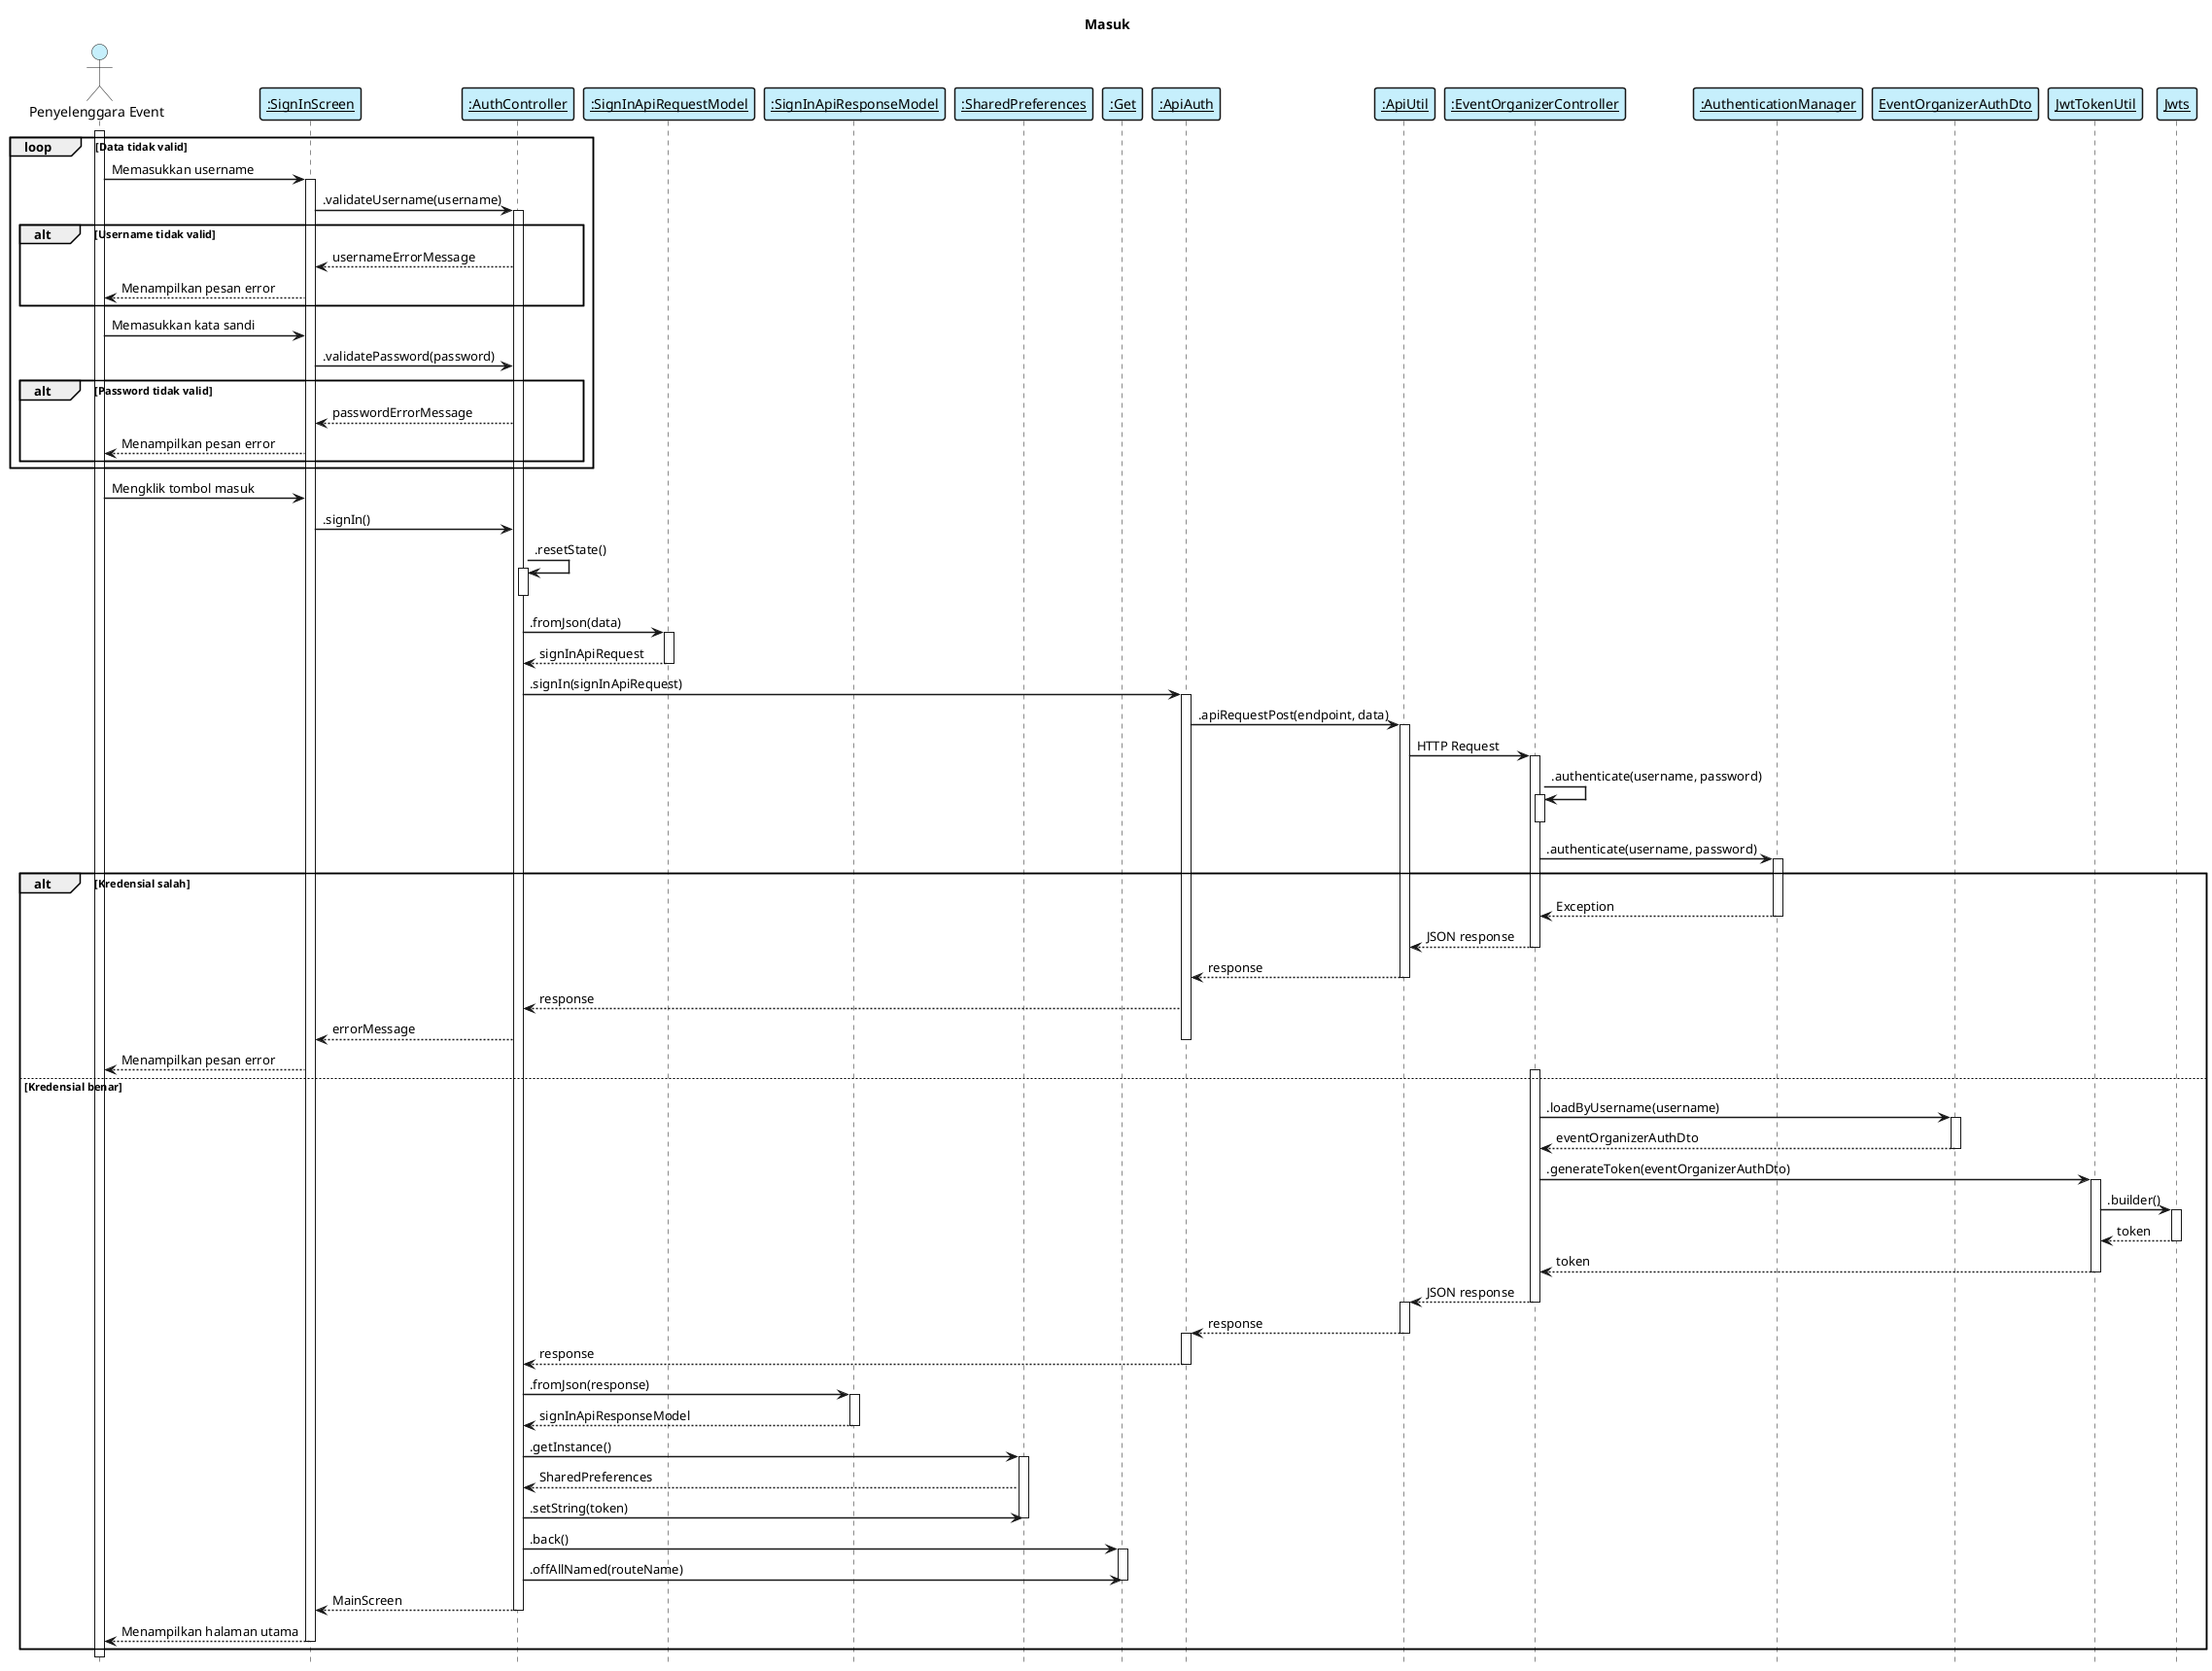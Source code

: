 @startuml masuk
    title "Masuk"
    hide footbox
    skinparam  shadowing false

    skinparam sequence {    
        ArrowThickness 1.5
        ActorFontName Century Gothic
        ActorBackgroundColor  #C6EFFC
        ArrowFontName Century Gothic
        ParticipantBorderThickness 1.5
        ParticipantBackgroundColor #C6EFFC
    }

    actor eo as "Penyelenggara Event"
    participant viewMasuk as "__:SignInScreen__"
    participant controllerMasuk as "__:AuthController__"
    participant modelMasukRequest as "__:SignInApiRequestModel__"
    participant modelMasukResponse as "__:SignInApiResponseModel__"
    participant libSharedPref as "__:SharedPreferences__"
    participant libGetx as "__:Get__"
    participant apiAuth as "__:ApiAuth__"
    participant apiUtil as "__:ApiUtil__"
    participant controllerUser as "__:EventOrganizerController__"
    participant authenticateManager as "__:AuthenticationManager__"
    participant eventAuthDto as "__EventOrganizerAuthDto__"
    participant jwtTokenUtil as "__JwtTokenUtil__"
    participant jjwt as "__Jwts__"

    loop Data tidak valid
        activate eo
        eo -> viewMasuk: Memasukkan username
        activate viewMasuk
        viewMasuk -> controllerMasuk: .validateUsername(username)
        activate controllerMasuk
        alt Username tidak valid
            controllerMasuk --> viewMasuk: usernameErrorMessage
            viewMasuk --> eo: Menampilkan pesan error
        end

        activate eo
        eo -> viewMasuk: Memasukkan kata sandi
        viewMasuk -> controllerMasuk: .validatePassword(password)
        alt Password tidak valid
            controllerMasuk --> viewMasuk: passwordErrorMessage
            viewMasuk --> eo: Menampilkan pesan error
        end
    end

    eo -> viewMasuk: Mengklik tombol masuk
    viewMasuk -> controllerMasuk: .signIn()
    controllerMasuk -> controllerMasuk: .resetState()
    activate controllerMasuk
    deactivate
    controllerMasuk -> modelMasukRequest: .fromJson(data)
    activate modelMasukRequest
    modelMasukRequest --> controllerMasuk: signInApiRequest
    deactivate
    controllerMasuk -> apiAuth: .signIn(signInApiRequest)
    activate apiAuth
    apiAuth -> apiUtil: .apiRequestPost(endpoint, data)
    activate apiUtil
    apiUtil -> controllerUser: HTTP Request
    activate controllerUser
    controllerUser -> controllerUser: .authenticate(username, password)
    activate controllerUser
    deactivate
    controllerUser -> authenticateManager: .authenticate(username, password)
    activate authenticateManager
    
    alt Kredensial salah
        authenticateManager --> controllerUser: Exception
        deactivate
        controllerUser --> apiUtil: JSON response
        deactivate
        apiUtil --> apiAuth: response
        deactivate
        apiAuth --> controllerMasuk: response
        controllerMasuk --> viewMasuk: errorMessage
        deactivate
        viewMasuk --> eo: Menampilkan pesan error
    else Kredensial benar
        activate controllerUser
        controllerUser -> eventAuthDto: .loadByUsername(username)
        activate eventAuthDto
        eventAuthDto --> controllerUser: eventOrganizerAuthDto
        deactivate
        controllerUser -> jwtTokenUtil: .generateToken(eventOrganizerAuthDto)
        activate jwtTokenUtil
        jwtTokenUtil -> jjwt: .builder()
        activate jjwt
        jjwt --> jwtTokenUtil: token
        deactivate
        jwtTokenUtil --> controllerUser: token
        deactivate
        controllerUser --> apiUtil: JSON response
        deactivate controllerUser
        activate apiUtil
        apiUtil --> apiAuth: response
        deactivate
        activate apiAuth
        apiAuth --> controllerMasuk: response
        deactivate
        controllerMasuk -> modelMasukResponse: .fromJson(response)
        activate modelMasukResponse
        modelMasukResponse --> controllerMasuk: signInApiResponseModel
        deactivate
        controllerMasuk -> libSharedPref: .getInstance()
        activate libSharedPref
        libSharedPref --> controllerMasuk: SharedPreferences
        controllerMasuk -> libSharedPref: .setString(token)
        deactivate libSharedPref
        controllerMasuk -> libGetx: .back()
        activate libGetx
        controllerMasuk -> libGetx: .offAllNamed(routeName)
        deactivate 
        controllerMasuk --> viewMasuk: MainScreen
        deactivate controllerMasuk
        viewMasuk --> eo: Menampilkan halaman utama
        deactivate viewMasuk
    end
@enduml